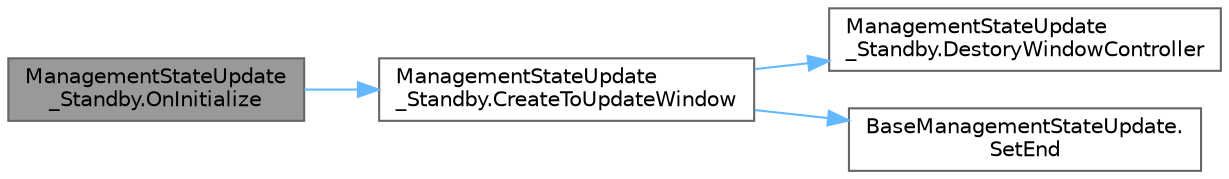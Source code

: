 digraph "ManagementStateUpdate_Standby.OnInitialize"
{
 // LATEX_PDF_SIZE
  bgcolor="transparent";
  edge [fontname=Helvetica,fontsize=10,labelfontname=Helvetica,labelfontsize=10];
  node [fontname=Helvetica,fontsize=10,shape=box,height=0.2,width=0.4];
  rankdir="LR";
  Node1 [id="Node000001",label="ManagementStateUpdate\l_Standby.OnInitialize",height=0.2,width=0.4,color="gray40", fillcolor="grey60", style="filled", fontcolor="black",tooltip="初期処理"];
  Node1 -> Node2 [id="edge1_Node000001_Node000002",color="steelblue1",style="solid",tooltip=" "];
  Node2 [id="Node000002",label="ManagementStateUpdate\l_Standby.CreateToUpdateWindow",height=0.2,width=0.4,color="grey40", fillcolor="white", style="filled",URL="$class_management_state_update___standby.html#a2e9522a525853f202aff15b603c3f5f2",tooltip=" "];
  Node2 -> Node3 [id="edge2_Node000002_Node000003",color="steelblue1",style="solid",tooltip=" "];
  Node3 [id="Node000003",label="ManagementStateUpdate\l_Standby.DestoryWindowController",height=0.2,width=0.4,color="grey40", fillcolor="white", style="filled",URL="$class_management_state_update___standby.html#abee2a6110041a0177a804c43b65fff62",tooltip=" "];
  Node2 -> Node4 [id="edge3_Node000002_Node000004",color="steelblue1",style="solid",tooltip=" "];
  Node4 [id="Node000004",label="BaseManagementStateUpdate.\lSetEnd",height=0.2,width=0.4,color="grey40", fillcolor="white", style="filled",URL="$class_base_management_state_update.html#a312f276f1ff997ce2dc2bbeb7d6f427c",tooltip="ステート処理を終了する"];
}
